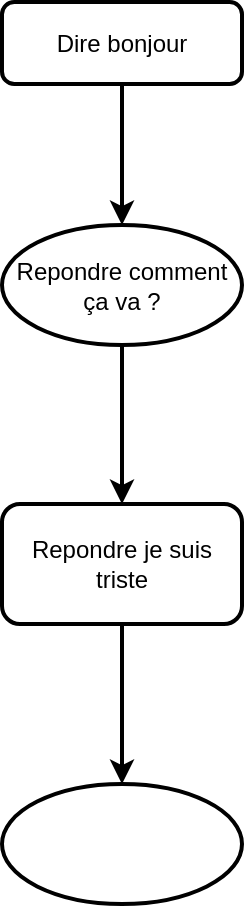 <mxfile version="20.5.3" type="device"><diagram id="SYjHrtE6M2osGFxPEXgr" name="Page-1"><mxGraphModel dx="1348" dy="793" grid="0" gridSize="10" guides="1" tooltips="1" connect="1" arrows="1" fold="1" page="1" pageScale="1" pageWidth="827" pageHeight="1169" math="0" shadow="0"><root><mxCell id="0"/><mxCell id="1" parent="0"/><mxCell id="t7Hi1HsshngJ0OG3r6LP-3" value="" style="edgeStyle=orthogonalEdgeStyle;rounded=0;orthogonalLoop=1;jettySize=auto;html=1;strokeWidth=2;" edge="1" parent="1" source="t7Hi1HsshngJ0OG3r6LP-1" target="t7Hi1HsshngJ0OG3r6LP-2"><mxGeometry relative="1" as="geometry"/></mxCell><mxCell id="t7Hi1HsshngJ0OG3r6LP-1" value="Dire bonjour" style="rounded=1;whiteSpace=wrap;html=1;strokeWidth=2;" vertex="1" parent="1"><mxGeometry x="95" y="67" width="120" height="41" as="geometry"/></mxCell><mxCell id="t7Hi1HsshngJ0OG3r6LP-5" value="" style="edgeStyle=orthogonalEdgeStyle;rounded=0;orthogonalLoop=1;jettySize=auto;html=1;strokeWidth=2;" edge="1" parent="1" source="t7Hi1HsshngJ0OG3r6LP-2" target="t7Hi1HsshngJ0OG3r6LP-4"><mxGeometry relative="1" as="geometry"/></mxCell><mxCell id="t7Hi1HsshngJ0OG3r6LP-2" value="Repondre comment ça va ?" style="ellipse;whiteSpace=wrap;html=1;rounded=1;strokeWidth=2;" vertex="1" parent="1"><mxGeometry x="95" y="178.5" width="120" height="60" as="geometry"/></mxCell><mxCell id="t7Hi1HsshngJ0OG3r6LP-9" value="" style="edgeStyle=orthogonalEdgeStyle;rounded=0;orthogonalLoop=1;jettySize=auto;html=1;strokeWidth=2;" edge="1" parent="1" source="t7Hi1HsshngJ0OG3r6LP-4" target="t7Hi1HsshngJ0OG3r6LP-8"><mxGeometry relative="1" as="geometry"/></mxCell><mxCell id="t7Hi1HsshngJ0OG3r6LP-4" value="Repondre je suis triste" style="whiteSpace=wrap;html=1;rounded=1;strokeWidth=2;" vertex="1" parent="1"><mxGeometry x="95" y="318" width="120" height="60" as="geometry"/></mxCell><mxCell id="t7Hi1HsshngJ0OG3r6LP-8" value="" style="ellipse;whiteSpace=wrap;html=1;rounded=1;strokeWidth=2;" vertex="1" parent="1"><mxGeometry x="95" y="458" width="120" height="60" as="geometry"/></mxCell></root></mxGraphModel></diagram></mxfile>